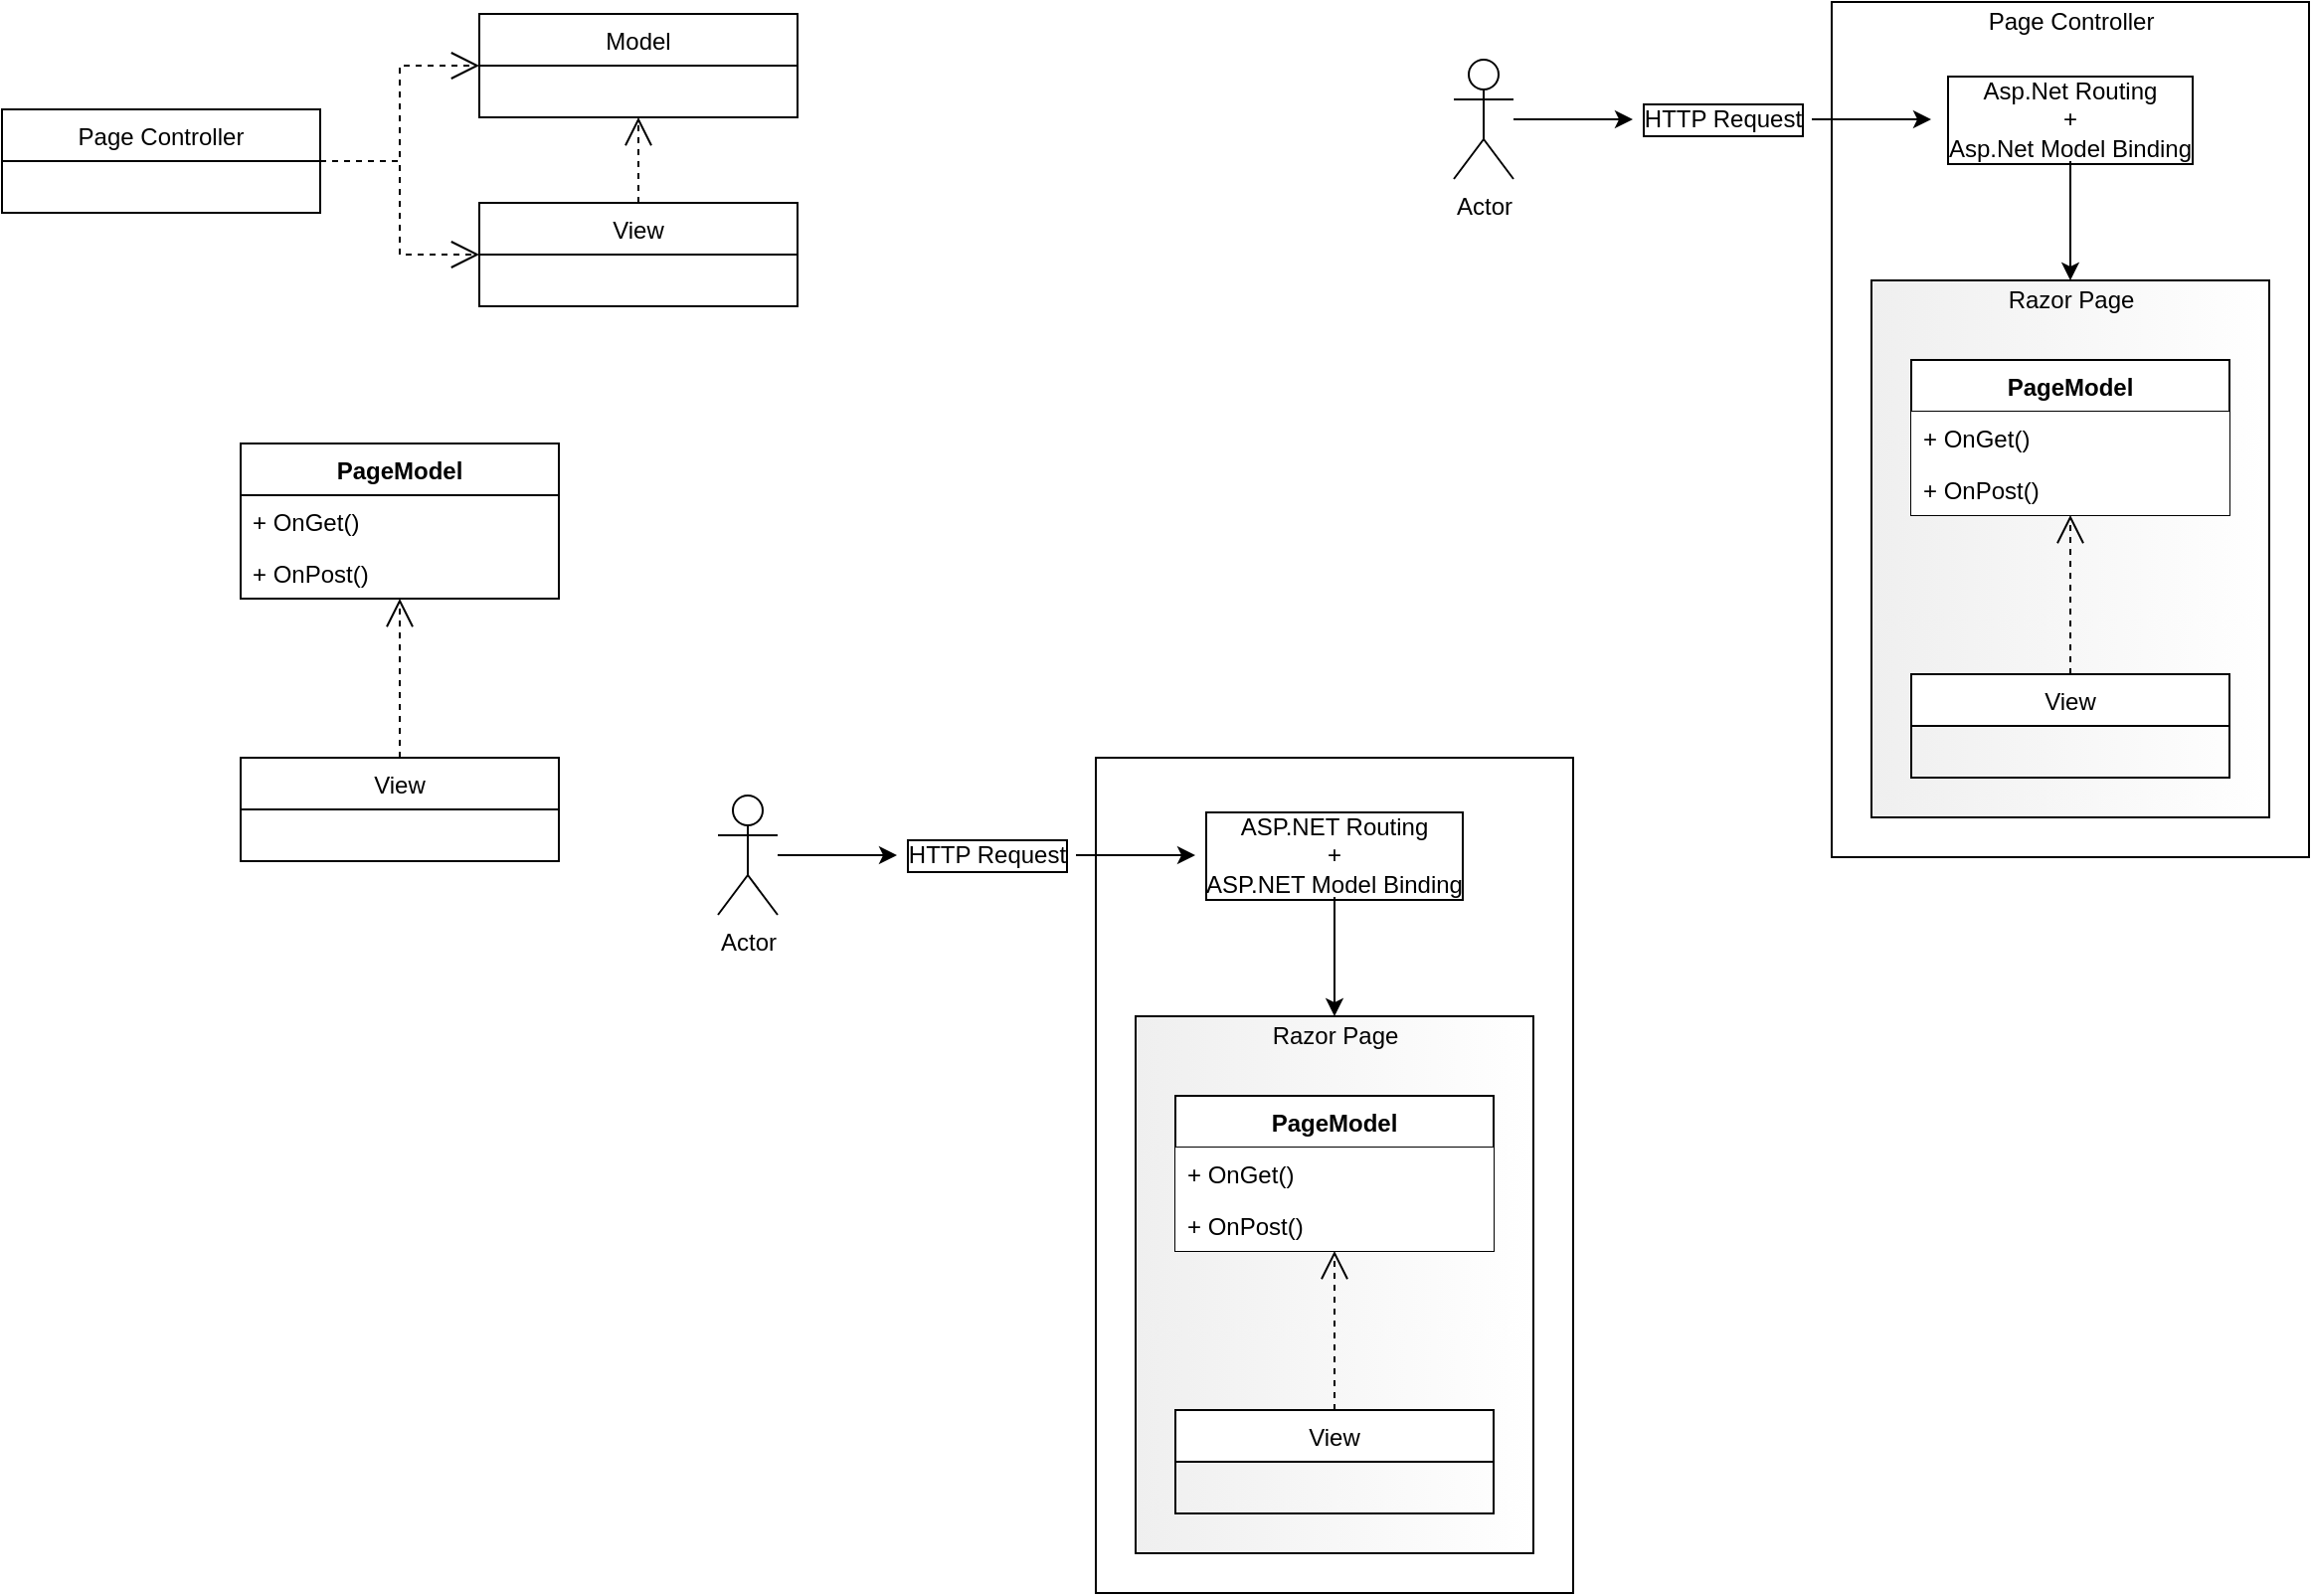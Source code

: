 <mxfile version="14.1.1" type="google" pages="2"><diagram id="BkH_ga0JER51AfadRyAn" name="Page Controller"><mxGraphModel dx="1422" dy="804" grid="1" gridSize="10" guides="1" tooltips="1" connect="1" arrows="1" fold="1" page="0" pageScale="1" pageWidth="850" pageHeight="1100" math="0" shadow="0"><root><mxCell id="0"/><mxCell id="1" parent="0"/><mxCell id="478Mc90_lTve1b2-rkBS-13" value="" style="rounded=0;whiteSpace=wrap;html=1;strokeColor=#000000;" parent="1" vertex="1"><mxGeometry x="1000" y="180" width="240" height="430" as="geometry"/></mxCell><mxCell id="478Mc90_lTve1b2-rkBS-6" value="" style="rounded=0;whiteSpace=wrap;html=1;labelBackgroundColor=none;gradientColor=#EFEFEF;gradientDirection=west;" parent="1" vertex="1"><mxGeometry x="1020" y="320" width="200" height="270" as="geometry"/></mxCell><mxCell id="cn1pJjsVTjO52KEEmrWG-1" value="Page Controller" style="swimlane;fontStyle=0;childLayout=stackLayout;horizontal=1;startSize=26;fillColor=#ffffff;horizontalStack=0;resizeParent=1;resizeParentMax=0;resizeLast=0;collapsible=1;marginBottom=0;" parent="1" vertex="1"><mxGeometry x="80" y="234" width="160" height="52" as="geometry"/></mxCell><mxCell id="cn1pJjsVTjO52KEEmrWG-5" value="Model" style="swimlane;fontStyle=0;childLayout=stackLayout;horizontal=1;startSize=26;fillColor=#ffffff;horizontalStack=0;resizeParent=1;resizeParentMax=0;resizeLast=0;collapsible=1;marginBottom=0;" parent="1" vertex="1"><mxGeometry x="320" y="186" width="160" height="52" as="geometry"/></mxCell><mxCell id="cn1pJjsVTjO52KEEmrWG-9" value="View" style="swimlane;fontStyle=0;childLayout=stackLayout;horizontal=1;startSize=26;fillColor=#ffffff;horizontalStack=0;resizeParent=1;resizeParentMax=0;resizeLast=0;collapsible=1;marginBottom=0;" parent="1" vertex="1"><mxGeometry x="320" y="281" width="160" height="52" as="geometry"/></mxCell><mxCell id="cn1pJjsVTjO52KEEmrWG-13" value="" style="endArrow=open;endSize=12;dashed=1;html=1;edgeStyle=elbowEdgeStyle;rounded=0;" parent="1" source="cn1pJjsVTjO52KEEmrWG-1" target="cn1pJjsVTjO52KEEmrWG-5" edge="1"><mxGeometry width="160" relative="1" as="geometry"><mxPoint x="290" y="240" as="sourcePoint"/><mxPoint x="360" y="170" as="targetPoint"/></mxGeometry></mxCell><mxCell id="cn1pJjsVTjO52KEEmrWG-17" value="" style="endArrow=open;endSize=12;dashed=1;html=1;" parent="1" source="cn1pJjsVTjO52KEEmrWG-9" target="cn1pJjsVTjO52KEEmrWG-5" edge="1"><mxGeometry width="160" relative="1" as="geometry"><mxPoint x="100" y="490" as="sourcePoint"/><mxPoint x="260" y="490" as="targetPoint"/></mxGeometry></mxCell><mxCell id="cn1pJjsVTjO52KEEmrWG-18" value="" style="endArrow=open;endSize=12;dashed=1;html=1;rounded=0;edgeStyle=elbowEdgeStyle;" parent="1" source="cn1pJjsVTjO52KEEmrWG-1" target="cn1pJjsVTjO52KEEmrWG-9" edge="1"><mxGeometry width="160" relative="1" as="geometry"><mxPoint x="120" y="450" as="sourcePoint"/><mxPoint x="280" y="450" as="targetPoint"/></mxGeometry></mxCell><mxCell id="cn1pJjsVTjO52KEEmrWG-25" value="PageModel" style="swimlane;fontStyle=1;align=center;verticalAlign=top;childLayout=stackLayout;horizontal=1;startSize=26;horizontalStack=0;resizeParent=1;resizeParentMax=0;resizeLast=0;collapsible=1;marginBottom=0;fillColor=#ffffff;" parent="1" vertex="1"><mxGeometry x="200" y="402" width="160" height="78" as="geometry"/></mxCell><mxCell id="cn1pJjsVTjO52KEEmrWG-28" value="+ OnGet()" style="text;strokeColor=none;fillColor=none;align=left;verticalAlign=top;spacingLeft=4;spacingRight=4;overflow=hidden;rotatable=0;points=[[0,0.5],[1,0.5]];portConstraint=eastwest;" parent="cn1pJjsVTjO52KEEmrWG-25" vertex="1"><mxGeometry y="26" width="160" height="26" as="geometry"/></mxCell><mxCell id="cn1pJjsVTjO52KEEmrWG-29" value="+ OnPost()" style="text;strokeColor=none;fillColor=none;align=left;verticalAlign=top;spacingLeft=4;spacingRight=4;overflow=hidden;rotatable=0;points=[[0,0.5],[1,0.5]];portConstraint=eastwest;" parent="cn1pJjsVTjO52KEEmrWG-25" vertex="1"><mxGeometry y="52" width="160" height="26" as="geometry"/></mxCell><mxCell id="cn1pJjsVTjO52KEEmrWG-30" value="View" style="swimlane;fontStyle=0;childLayout=stackLayout;horizontal=1;startSize=26;fillColor=#ffffff;horizontalStack=0;resizeParent=1;resizeParentMax=0;resizeLast=0;collapsible=1;marginBottom=0;" parent="1" vertex="1"><mxGeometry x="200" y="560" width="160" height="52" as="geometry"/></mxCell><mxCell id="cn1pJjsVTjO52KEEmrWG-31" value="" style="endArrow=open;endSize=12;dashed=1;html=1;" parent="1" source="cn1pJjsVTjO52KEEmrWG-30" target="cn1pJjsVTjO52KEEmrWG-25" edge="1"><mxGeometry width="160" relative="1" as="geometry"><mxPoint x="410" y="291" as="sourcePoint"/><mxPoint x="410" y="248" as="targetPoint"/></mxGeometry></mxCell><mxCell id="478Mc90_lTve1b2-rkBS-5" value="" style="endArrow=open;endSize=12;dashed=1;html=1;" parent="1" source="478Mc90_lTve1b2-rkBS-4" target="478Mc90_lTve1b2-rkBS-1" edge="1"><mxGeometry width="160" relative="1" as="geometry"><mxPoint x="1250" y="249" as="sourcePoint"/><mxPoint x="1250" y="206" as="targetPoint"/></mxGeometry></mxCell><mxCell id="478Mc90_lTve1b2-rkBS-7" value="Razor Page" style="text;html=1;align=center;verticalAlign=middle;resizable=0;points=[];autosize=1;" parent="1" vertex="1"><mxGeometry x="1080" y="320" width="80" height="20" as="geometry"/></mxCell><mxCell id="478Mc90_lTve1b2-rkBS-8" value="Asp.Net Routing&lt;br&gt;+&lt;br&gt;Asp.Net&amp;nbsp;Model Binding" style="text;html=1;align=center;verticalAlign=middle;whiteSpace=wrap;rounded=0;labelBorderColor=#000000;spacingTop=0;spacing=2;perimeterSpacing=0;strokeColor=none;" parent="1" vertex="1"><mxGeometry x="1050" y="218" width="140" height="42" as="geometry"/></mxCell><mxCell id="478Mc90_lTve1b2-rkBS-10" value="HTTP Request" style="text;html=1;align=center;verticalAlign=middle;resizable=0;points=[];autosize=1;labelBorderColor=#000000;fillColor=#ffffff;" parent="1" vertex="1"><mxGeometry x="900" y="229" width="90" height="20" as="geometry"/></mxCell><mxCell id="478Mc90_lTve1b2-rkBS-11" value="" style="endArrow=classic;html=1;" parent="1" source="478Mc90_lTve1b2-rkBS-10" target="478Mc90_lTve1b2-rkBS-8" edge="1"><mxGeometry width="50" height="50" relative="1" as="geometry"><mxPoint x="1310" y="50" as="sourcePoint"/><mxPoint x="1250" y="220" as="targetPoint"/></mxGeometry></mxCell><mxCell id="478Mc90_lTve1b2-rkBS-12" value="" style="endArrow=classic;html=1;" parent="1" source="478Mc90_lTve1b2-rkBS-8" target="478Mc90_lTve1b2-rkBS-6" edge="1"><mxGeometry width="50" height="50" relative="1" as="geometry"><mxPoint x="1030" y="320" as="sourcePoint"/><mxPoint x="1080" y="270" as="targetPoint"/></mxGeometry></mxCell><mxCell id="478Mc90_lTve1b2-rkBS-1" value="PageModel" style="swimlane;fontStyle=1;align=center;verticalAlign=top;childLayout=stackLayout;horizontal=1;startSize=26;horizontalStack=0;resizeParent=1;resizeParentMax=0;resizeLast=0;collapsible=1;marginBottom=0;fillColor=#ffffff;" parent="1" vertex="1"><mxGeometry x="1040" y="360" width="160" height="78" as="geometry"/></mxCell><mxCell id="478Mc90_lTve1b2-rkBS-2" value="+ OnGet()" style="text;strokeColor=none;fillColor=#ffffff;align=left;verticalAlign=top;spacingLeft=4;spacingRight=4;overflow=hidden;rotatable=0;points=[[0,0.5],[1,0.5]];portConstraint=eastwest;" parent="478Mc90_lTve1b2-rkBS-1" vertex="1"><mxGeometry y="26" width="160" height="26" as="geometry"/></mxCell><mxCell id="478Mc90_lTve1b2-rkBS-3" value="+ OnPost()" style="text;strokeColor=none;fillColor=#ffffff;align=left;verticalAlign=top;spacingLeft=4;spacingRight=4;overflow=hidden;rotatable=0;points=[[0,0.5],[1,0.5]];portConstraint=eastwest;" parent="478Mc90_lTve1b2-rkBS-1" vertex="1"><mxGeometry y="52" width="160" height="26" as="geometry"/></mxCell><mxCell id="478Mc90_lTve1b2-rkBS-4" value="View" style="swimlane;fontStyle=0;childLayout=stackLayout;horizontal=1;startSize=26;fillColor=#ffffff;horizontalStack=0;resizeParent=1;resizeParentMax=0;resizeLast=0;collapsible=1;marginBottom=0;gradientColor=none;" parent="1" vertex="1"><mxGeometry x="1040" y="518" width="160" height="52" as="geometry"/></mxCell><mxCell id="478Mc90_lTve1b2-rkBS-15" value="Page Controller" style="text;html=1;align=center;verticalAlign=middle;resizable=0;points=[];autosize=1;fillColor=none;labelBackgroundColor=none;labelBorderColor=none;" parent="1" vertex="1"><mxGeometry x="1070" y="180" width="100" height="20" as="geometry"/></mxCell><mxCell id="478Mc90_lTve1b2-rkBS-16" value="Actor" style="shape=umlActor;verticalLabelPosition=bottom;labelBackgroundColor=#ffffff;verticalAlign=top;html=1;outlineConnect=0;strokeColor=#000000;fillColor=none;gradientColor=none;" parent="1" vertex="1"><mxGeometry x="810" y="209" width="30" height="60" as="geometry"/></mxCell><mxCell id="478Mc90_lTve1b2-rkBS-17" value="" style="endArrow=classic;html=1;" parent="1" source="478Mc90_lTve1b2-rkBS-16" target="478Mc90_lTve1b2-rkBS-10" edge="1"><mxGeometry width="50" height="50" relative="1" as="geometry"><mxPoint x="860" y="350" as="sourcePoint"/><mxPoint x="930" y="350" as="targetPoint"/></mxGeometry></mxCell><mxCell id="tOTk27_NniqEMgLPV7XU-1" value="" style="rounded=0;whiteSpace=wrap;html=1;strokeColor=#000000;" parent="1" vertex="1"><mxGeometry x="630" y="560" width="240" height="420" as="geometry"/></mxCell><mxCell id="tOTk27_NniqEMgLPV7XU-2" value="" style="rounded=0;whiteSpace=wrap;html=1;labelBackgroundColor=none;gradientColor=#EFEFEF;gradientDirection=west;" parent="1" vertex="1"><mxGeometry x="650" y="690" width="200" height="270" as="geometry"/></mxCell><mxCell id="tOTk27_NniqEMgLPV7XU-3" value="" style="endArrow=open;endSize=12;dashed=1;html=1;" parent="1" source="tOTk27_NniqEMgLPV7XU-12" target="tOTk27_NniqEMgLPV7XU-9" edge="1"><mxGeometry width="160" relative="1" as="geometry"><mxPoint x="880" y="619" as="sourcePoint"/><mxPoint x="880" y="576" as="targetPoint"/></mxGeometry></mxCell><mxCell id="tOTk27_NniqEMgLPV7XU-4" value="Razor Page" style="text;html=1;align=center;verticalAlign=middle;resizable=0;points=[];autosize=1;" parent="1" vertex="1"><mxGeometry x="710" y="690" width="80" height="20" as="geometry"/></mxCell><mxCell id="tOTk27_NniqEMgLPV7XU-5" value="ASP.NET Routing&lt;br&gt;+&lt;br&gt;ASP.NET Model Binding" style="text;html=1;align=center;verticalAlign=middle;whiteSpace=wrap;rounded=0;labelBorderColor=#000000;spacingTop=0;spacing=2;perimeterSpacing=0;strokeColor=none;" parent="1" vertex="1"><mxGeometry x="680" y="588" width="140" height="42" as="geometry"/></mxCell><mxCell id="tOTk27_NniqEMgLPV7XU-6" value="HTTP Request" style="text;html=1;align=center;verticalAlign=middle;resizable=0;points=[];autosize=1;labelBorderColor=#000000;fillColor=#ffffff;" parent="1" vertex="1"><mxGeometry x="530" y="599" width="90" height="20" as="geometry"/></mxCell><mxCell id="tOTk27_NniqEMgLPV7XU-7" value="" style="endArrow=classic;html=1;" parent="1" source="tOTk27_NniqEMgLPV7XU-6" target="tOTk27_NniqEMgLPV7XU-5" edge="1"><mxGeometry width="50" height="50" relative="1" as="geometry"><mxPoint x="940" y="420" as="sourcePoint"/><mxPoint x="880" y="590" as="targetPoint"/></mxGeometry></mxCell><mxCell id="tOTk27_NniqEMgLPV7XU-8" value="" style="endArrow=classic;html=1;" parent="1" source="tOTk27_NniqEMgLPV7XU-5" target="tOTk27_NniqEMgLPV7XU-2" edge="1"><mxGeometry width="50" height="50" relative="1" as="geometry"><mxPoint x="660" y="690" as="sourcePoint"/><mxPoint x="710" y="640" as="targetPoint"/></mxGeometry></mxCell><mxCell id="tOTk27_NniqEMgLPV7XU-14" value="Actor" style="shape=umlActor;verticalLabelPosition=bottom;labelBackgroundColor=#ffffff;verticalAlign=top;html=1;outlineConnect=0;strokeColor=#000000;fillColor=none;gradientColor=none;" parent="1" vertex="1"><mxGeometry x="440" y="579" width="30" height="60" as="geometry"/></mxCell><mxCell id="tOTk27_NniqEMgLPV7XU-15" value="" style="endArrow=classic;html=1;" parent="1" source="tOTk27_NniqEMgLPV7XU-14" target="tOTk27_NniqEMgLPV7XU-6" edge="1"><mxGeometry width="50" height="50" relative="1" as="geometry"><mxPoint x="490" y="720" as="sourcePoint"/><mxPoint x="560" y="720" as="targetPoint"/></mxGeometry></mxCell><mxCell id="tOTk27_NniqEMgLPV7XU-9" value="PageModel" style="swimlane;fontStyle=1;align=center;verticalAlign=top;childLayout=stackLayout;horizontal=1;startSize=26;horizontalStack=0;resizeParent=1;resizeParentMax=0;resizeLast=0;collapsible=1;marginBottom=0;fillColor=#ffffff;" parent="1" vertex="1"><mxGeometry x="670" y="730" width="160" height="78" as="geometry"/></mxCell><mxCell id="tOTk27_NniqEMgLPV7XU-10" value="+ OnGet()" style="text;strokeColor=none;fillColor=#ffffff;align=left;verticalAlign=top;spacingLeft=4;spacingRight=4;overflow=hidden;rotatable=0;points=[[0,0.5],[1,0.5]];portConstraint=eastwest;" parent="tOTk27_NniqEMgLPV7XU-9" vertex="1"><mxGeometry y="26" width="160" height="26" as="geometry"/></mxCell><mxCell id="tOTk27_NniqEMgLPV7XU-11" value="+ OnPost()" style="text;strokeColor=none;fillColor=#ffffff;align=left;verticalAlign=top;spacingLeft=4;spacingRight=4;overflow=hidden;rotatable=0;points=[[0,0.5],[1,0.5]];portConstraint=eastwest;" parent="tOTk27_NniqEMgLPV7XU-9" vertex="1"><mxGeometry y="52" width="160" height="26" as="geometry"/></mxCell><mxCell id="tOTk27_NniqEMgLPV7XU-12" value="View" style="swimlane;fontStyle=0;childLayout=stackLayout;horizontal=1;startSize=26;fillColor=#ffffff;horizontalStack=0;resizeParent=1;resizeParentMax=0;resizeLast=0;collapsible=1;marginBottom=0;gradientColor=none;" parent="1" vertex="1"><mxGeometry x="670" y="888" width="160" height="52" as="geometry"/></mxCell></root></mxGraphModel></diagram><diagram id="HwPmsQzAiL61p20Ut4WD" name="Transform View"><mxGraphModel dx="2222" dy="804" grid="1" gridSize="10" guides="1" tooltips="1" connect="1" arrows="1" fold="1" page="0" pageScale="1" pageWidth="850" pageHeight="1100" math="0" shadow="0"><root><mxCell id="DjCMkkJVkcT8c6CMoqeA-0"/><mxCell id="DjCMkkJVkcT8c6CMoqeA-1" parent="DjCMkkJVkcT8c6CMoqeA-0"/><mxCell id="DjCMkkJVkcT8c6CMoqeA-2" value=":Transformer" style="shape=umlLifeline;perimeter=lifelinePerimeter;whiteSpace=wrap;html=1;container=1;collapsible=0;recursiveResize=0;outlineConnect=0;" parent="DjCMkkJVkcT8c6CMoqeA-1" vertex="1"><mxGeometry x="150" y="120" width="100" height="180" as="geometry"/></mxCell><mxCell id="DjCMkkJVkcT8c6CMoqeA-4" value="" style="html=1;points=[];perimeter=orthogonalPerimeter;" parent="DjCMkkJVkcT8c6CMoqeA-2" vertex="1"><mxGeometry x="45" y="80" width="10" height="80" as="geometry"/></mxCell><mxCell id="DjCMkkJVkcT8c6CMoqeA-3" value="" style="shape=umlLifeline;participant=umlActor;perimeter=lifelinePerimeter;whiteSpace=wrap;html=1;container=1;collapsible=0;recursiveResize=0;verticalAlign=top;spacingTop=36;labelBackgroundColor=#ffffff;outlineConnect=0;" parent="DjCMkkJVkcT8c6CMoqeA-1" vertex="1"><mxGeometry x="-50" y="120" width="20" height="180" as="geometry"/></mxCell><mxCell id="DjCMkkJVkcT8c6CMoqeA-7" value="" style="html=1;points=[];perimeter=orthogonalPerimeter;" parent="DjCMkkJVkcT8c6CMoqeA-3" vertex="1"><mxGeometry x="5" y="80" width="10" height="80" as="geometry"/></mxCell><mxCell id="DjCMkkJVkcT8c6CMoqeA-5" value="Render()" style="html=1;verticalAlign=bottom;endArrow=block;entryX=0;entryY=0;" parent="DjCMkkJVkcT8c6CMoqeA-1" source="DjCMkkJVkcT8c6CMoqeA-7" target="DjCMkkJVkcT8c6CMoqeA-4" edge="1"><mxGeometry relative="1" as="geometry"><mxPoint x="10" y="200" as="sourcePoint"/></mxGeometry></mxCell><mxCell id="DjCMkkJVkcT8c6CMoqeA-6" value="return the rendered HTML" style="html=1;verticalAlign=bottom;endArrow=open;dashed=1;endSize=8;exitX=0;exitY=0.95;" parent="DjCMkkJVkcT8c6CMoqeA-1" source="DjCMkkJVkcT8c6CMoqeA-4" target="DjCMkkJVkcT8c6CMoqeA-7" edge="1"><mxGeometry relative="1" as="geometry"><mxPoint x="-20" y="336" as="targetPoint"/></mxGeometry></mxCell><mxCell id="DjCMkkJVkcT8c6CMoqeA-8" value="Menu" style="swimlane;fontStyle=0;childLayout=stackLayout;horizontal=1;startSize=26;fillColor=#ffffff;horizontalStack=0;resizeParent=1;resizeParentMax=0;resizeLast=0;collapsible=1;marginBottom=0;" parent="DjCMkkJVkcT8c6CMoqeA-1" vertex="1"><mxGeometry x="-390" y="360" width="150" height="52" as="geometry"/></mxCell><mxCell id="DjCMkkJVkcT8c6CMoqeA-9" value="+ Items: List&lt;SubMenu&gt;" style="text;strokeColor=none;fillColor=#ffffff;align=left;verticalAlign=top;spacingLeft=4;spacingRight=4;overflow=hidden;rotatable=0;points=[[0,0.5],[1,0.5]];portConstraint=eastwest;" parent="DjCMkkJVkcT8c6CMoqeA-8" vertex="1"><mxGeometry y="26" width="150" height="26" as="geometry"/></mxCell><mxCell id="DjCMkkJVkcT8c6CMoqeA-12" value="SubMenu" style="swimlane;fontStyle=0;childLayout=stackLayout;horizontal=1;startSize=26;fillColor=#ffffff;horizontalStack=0;resizeParent=1;resizeParentMax=0;resizeLast=0;collapsible=1;marginBottom=0;" parent="DjCMkkJVkcT8c6CMoqeA-1" vertex="1"><mxGeometry x="-160" y="360" width="160" height="78" as="geometry"/></mxCell><mxCell id="DjCMkkJVkcT8c6CMoqeA-13" value="+ Links: List&lt;MenuLinks&gt;" style="text;strokeColor=none;fillColor=#ffffff;align=left;verticalAlign=top;spacingLeft=4;spacingRight=4;overflow=hidden;rotatable=0;points=[[0,0.5],[1,0.5]];portConstraint=eastwest;" parent="DjCMkkJVkcT8c6CMoqeA-12" vertex="1"><mxGeometry y="26" width="160" height="26" as="geometry"/></mxCell><mxCell id="DjCMkkJVkcT8c6CMoqeA-14" value="+ Title: string" style="text;strokeColor=none;fillColor=#ffffff;align=left;verticalAlign=top;spacingLeft=4;spacingRight=4;overflow=hidden;rotatable=0;points=[[0,0.5],[1,0.5]];portConstraint=eastwest;" parent="DjCMkkJVkcT8c6CMoqeA-12" vertex="1"><mxGeometry y="52" width="160" height="26" as="geometry"/></mxCell><mxCell id="DjCMkkJVkcT8c6CMoqeA-16" value="MenuLink" style="swimlane;fontStyle=0;childLayout=stackLayout;horizontal=1;startSize=26;fillColor=#ffffff;horizontalStack=0;resizeParent=1;resizeParentMax=0;resizeLast=0;collapsible=1;marginBottom=0;" parent="DjCMkkJVkcT8c6CMoqeA-1" vertex="1"><mxGeometry x="82.5" y="360" width="135" height="78" as="geometry"/></mxCell><mxCell id="DjCMkkJVkcT8c6CMoqeA-20" value="+ Title: string" style="text;strokeColor=none;fillColor=#ffffff;align=left;verticalAlign=top;spacingLeft=4;spacingRight=4;overflow=hidden;rotatable=0;points=[[0,0.5],[1,0.5]];portConstraint=eastwest;" parent="DjCMkkJVkcT8c6CMoqeA-16" vertex="1"><mxGeometry y="26" width="135" height="26" as="geometry"/></mxCell><mxCell id="DjCMkkJVkcT8c6CMoqeA-19" value="+ Url: string" style="text;strokeColor=none;fillColor=#ffffff;align=left;verticalAlign=top;spacingLeft=4;spacingRight=4;overflow=hidden;rotatable=0;points=[[0,0.5],[1,0.5]];portConstraint=eastwest;" parent="DjCMkkJVkcT8c6CMoqeA-16" vertex="1"><mxGeometry y="52" width="135" height="26" as="geometry"/></mxCell><mxCell id="DjCMkkJVkcT8c6CMoqeA-22" value="" style="endArrow=open;html=1;endSize=12;startArrow=diamondThin;startSize=14;startFill=1;edgeStyle=orthogonalEdgeStyle;align=left;verticalAlign=bottom;exitX=1;exitY=0.5;exitDx=0;exitDy=0;" parent="DjCMkkJVkcT8c6CMoqeA-1" source="DjCMkkJVkcT8c6CMoqeA-9" target="DjCMkkJVkcT8c6CMoqeA-12" edge="1"><mxGeometry x="-0.75" y="-30" relative="1" as="geometry"><mxPoint x="-290" y="480" as="sourcePoint"/><mxPoint x="-130" y="480" as="targetPoint"/><mxPoint as="offset"/></mxGeometry></mxCell><mxCell id="DjCMkkJVkcT8c6CMoqeA-26" value="" style="endArrow=open;html=1;endSize=12;startArrow=diamondThin;startSize=14;startFill=1;edgeStyle=orthogonalEdgeStyle;align=left;verticalAlign=bottom;exitX=1;exitY=0.5;exitDx=0;exitDy=0;" parent="DjCMkkJVkcT8c6CMoqeA-1" source="DjCMkkJVkcT8c6CMoqeA-13" target="DjCMkkJVkcT8c6CMoqeA-16" edge="1"><mxGeometry x="-0.75" y="-30" relative="1" as="geometry"><mxPoint x="10" y="540" as="sourcePoint"/><mxPoint x="140" y="540" as="targetPoint"/><mxPoint as="offset"/></mxGeometry></mxCell><mxCell id="DjCMkkJVkcT8c6CMoqeA-31" style="edgeStyle=orthogonalEdgeStyle;rounded=0;html=1;jettySize=auto;orthogonalLoop=1;" parent="DjCMkkJVkcT8c6CMoqeA-1" source="DjCMkkJVkcT8c6CMoqeA-27" target="DjCMkkJVkcT8c6CMoqeA-28" edge="1"><mxGeometry relative="1" as="geometry"/></mxCell><mxCell id="DjCMkkJVkcT8c6CMoqeA-27" value="Page" style="html=1;" parent="DjCMkkJVkcT8c6CMoqeA-1" vertex="1"><mxGeometry x="-480" y="600" width="110" height="50" as="geometry"/></mxCell><mxCell id="DjCMkkJVkcT8c6CMoqeA-33" value="" style="edgeStyle=orthogonalEdgeStyle;rounded=0;html=1;jettySize=auto;orthogonalLoop=1;" parent="DjCMkkJVkcT8c6CMoqeA-1" source="DjCMkkJVkcT8c6CMoqeA-28" target="DjCMkkJVkcT8c6CMoqeA-32" edge="1"><mxGeometry relative="1" as="geometry"/></mxCell><mxCell id="DjCMkkJVkcT8c6CMoqeA-49" style="edgeStyle=none;html=1;entryX=0;entryY=0.5;entryDx=0;entryDy=0;jettySize=auto;orthogonalLoop=1;rounded=0;" parent="DjCMkkJVkcT8c6CMoqeA-1" source="DjCMkkJVkcT8c6CMoqeA-28" target="DjCMkkJVkcT8c6CMoqeA-39" edge="1"><mxGeometry relative="1" as="geometry"><Array as="points"><mxPoint x="-190" y="730"/><mxPoint x="-160" y="745"/></Array></mxGeometry></mxCell><mxCell id="DjCMkkJVkcT8c6CMoqeA-50" style="edgeStyle=none;html=1;entryX=0;entryY=0.5;entryDx=0;entryDy=0;jettySize=auto;orthogonalLoop=1;rounded=0;" parent="DjCMkkJVkcT8c6CMoqeA-1" source="DjCMkkJVkcT8c6CMoqeA-28" target="DjCMkkJVkcT8c6CMoqeA-40" edge="1"><mxGeometry relative="1" as="geometry"><Array as="points"><mxPoint x="-227" y="830"/><mxPoint x="-160" y="865"/></Array></mxGeometry></mxCell><mxCell id="DjCMkkJVkcT8c6CMoqeA-28" value="DisplayTemplates/Menu" style="html=1;" parent="DjCMkkJVkcT8c6CMoqeA-1" vertex="1"><mxGeometry x="-320" y="600" width="160" height="50" as="geometry"/></mxCell><mxCell id="DjCMkkJVkcT8c6CMoqeA-35" value="" style="edgeStyle=orthogonalEdgeStyle;rounded=0;html=1;jettySize=auto;orthogonalLoop=1;" parent="DjCMkkJVkcT8c6CMoqeA-1" source="DjCMkkJVkcT8c6CMoqeA-32" edge="1"><mxGeometry relative="1" as="geometry"><mxPoint x="100" y="625" as="targetPoint"/></mxGeometry></mxCell><mxCell id="DjCMkkJVkcT8c6CMoqeA-44" style="rounded=0;html=1;jettySize=auto;orthogonalLoop=1;entryX=0;entryY=0.5;entryDx=0;entryDy=0;" parent="DjCMkkJVkcT8c6CMoqeA-1" source="DjCMkkJVkcT8c6CMoqeA-32" target="DjCMkkJVkcT8c6CMoqeA-41" edge="1"><mxGeometry relative="1" as="geometry"><Array as="points"><mxPoint x="60" y="685"/></Array></mxGeometry></mxCell><mxCell id="DjCMkkJVkcT8c6CMoqeA-32" value="DisplayTemplates/SubMenu" style="html=1;" parent="DjCMkkJVkcT8c6CMoqeA-1" vertex="1"><mxGeometry x="-120" y="600" width="180" height="50" as="geometry"/></mxCell><mxCell id="DjCMkkJVkcT8c6CMoqeA-34" value="DisplayTemplates/MenuLink" style="html=1;" parent="DjCMkkJVkcT8c6CMoqeA-1" vertex="1"><mxGeometry x="100" y="600" width="180" height="50" as="geometry"/></mxCell><mxCell id="DjCMkkJVkcT8c6CMoqeA-43" value="" style="edgeStyle=orthogonalEdgeStyle;rounded=0;html=1;jettySize=auto;orthogonalLoop=1;" parent="DjCMkkJVkcT8c6CMoqeA-1" source="DjCMkkJVkcT8c6CMoqeA-39" target="DjCMkkJVkcT8c6CMoqeA-42" edge="1"><mxGeometry relative="1" as="geometry"/></mxCell><mxCell id="DjCMkkJVkcT8c6CMoqeA-46" style="edgeStyle=none;rounded=0;html=1;jettySize=auto;orthogonalLoop=1;entryX=0;entryY=0.5;entryDx=0;entryDy=0;" parent="DjCMkkJVkcT8c6CMoqeA-1" source="DjCMkkJVkcT8c6CMoqeA-39" target="DjCMkkJVkcT8c6CMoqeA-45" edge="1"><mxGeometry relative="1" as="geometry"><Array as="points"><mxPoint x="50" y="805"/></Array></mxGeometry></mxCell><mxCell id="DjCMkkJVkcT8c6CMoqeA-39" value="DisplayTemplates/SubMenu" style="html=1;" parent="DjCMkkJVkcT8c6CMoqeA-1" vertex="1"><mxGeometry x="-120" y="720" width="180" height="50" as="geometry"/></mxCell><mxCell id="DjCMkkJVkcT8c6CMoqeA-42" value="DisplayTemplates/MenuLink" style="html=1;" parent="DjCMkkJVkcT8c6CMoqeA-1" vertex="1"><mxGeometry x="100" y="720" width="180" height="50" as="geometry"/></mxCell><mxCell id="DjCMkkJVkcT8c6CMoqeA-48" value="" style="edgeStyle=none;rounded=0;html=1;jettySize=auto;orthogonalLoop=1;" parent="DjCMkkJVkcT8c6CMoqeA-1" source="DjCMkkJVkcT8c6CMoqeA-40" target="DjCMkkJVkcT8c6CMoqeA-47" edge="1"><mxGeometry relative="1" as="geometry"/></mxCell><mxCell id="DjCMkkJVkcT8c6CMoqeA-40" value="DisplayTemplates/SubMenu" style="html=1;" parent="DjCMkkJVkcT8c6CMoqeA-1" vertex="1"><mxGeometry x="-120" y="840" width="180" height="50" as="geometry"/></mxCell><mxCell id="DjCMkkJVkcT8c6CMoqeA-47" value="DisplayTemplates/MenuLink" style="html=1;" parent="DjCMkkJVkcT8c6CMoqeA-1" vertex="1"><mxGeometry x="100" y="840" width="180" height="50" as="geometry"/></mxCell><mxCell id="DjCMkkJVkcT8c6CMoqeA-41" value="DisplayTemplates/MenuLink" style="html=1;" parent="DjCMkkJVkcT8c6CMoqeA-1" vertex="1"><mxGeometry x="100" y="660" width="180" height="50" as="geometry"/></mxCell><mxCell id="DjCMkkJVkcT8c6CMoqeA-45" value="DisplayTemplates/MenuLink" style="html=1;" parent="DjCMkkJVkcT8c6CMoqeA-1" vertex="1"><mxGeometry x="100" y="780" width="180" height="50" as="geometry"/></mxCell><mxCell id="aGJCvH-HeTzgYBFCC9jb-1" value="HTML" style="shape=note;whiteSpace=wrap;html=1;size=14;verticalAlign=middle;align=center;spacingTop=-6;fontStyle=1" parent="DjCMkkJVkcT8c6CMoqeA-1" vertex="1"><mxGeometry x="800" y="120" width="60" height="80" as="geometry"/></mxCell><mxCell id="aGJCvH-HeTzgYBFCC9jb-6" value="Transformer" style="swimlane;fontStyle=0;childLayout=stackLayout;horizontal=1;startSize=26;fillColor=#ffffff;horizontalStack=0;resizeParent=1;resizeParentMax=0;resizeLast=0;collapsible=1;marginBottom=0;labelBackgroundColor=#FFFFFF;" parent="DjCMkkJVkcT8c6CMoqeA-1" vertex="1"><mxGeometry x="560" y="120" width="120" height="78" as="geometry"/></mxCell><mxCell id="aGJCvH-HeTzgYBFCC9jb-7" value="+ TransformAlbum()&#10;" style="text;strokeColor=none;fillColor=#ffffff;align=left;verticalAlign=top;spacingLeft=4;spacingRight=4;overflow=hidden;rotatable=0;points=[[0,0.5],[1,0.5]];portConstraint=eastwest;labelBackgroundColor=none;" parent="aGJCvH-HeTzgYBFCC9jb-6" vertex="1"><mxGeometry y="26" width="120" height="26" as="geometry"/></mxCell><mxCell id="aGJCvH-HeTzgYBFCC9jb-8" value="+ TransformArtist()" style="text;strokeColor=none;fillColor=#ffffff;align=left;verticalAlign=top;spacingLeft=4;spacingRight=4;overflow=hidden;rotatable=0;points=[[0,0.5],[1,0.5]];portConstraint=eastwest;labelBackgroundColor=none;" parent="aGJCvH-HeTzgYBFCC9jb-6" vertex="1"><mxGeometry y="52" width="120" height="26" as="geometry"/></mxCell><mxCell id="aGJCvH-HeTzgYBFCC9jb-12" value="" style="group" parent="DjCMkkJVkcT8c6CMoqeA-1" vertex="1" connectable="0"><mxGeometry x="320" y="120" width="120" height="80" as="geometry"/></mxCell><mxCell id="aGJCvH-HeTzgYBFCC9jb-10" value="&lt;p style=&quot;line-height: 120%&quot;&gt;Album&lt;br&gt;Artist&lt;br&gt;&lt;/p&gt;" style="shape=folder;fontStyle=1;spacingTop=20;tabWidth=50;tabHeight=21;tabPosition=left;html=1;verticalAlign=middle;horizontal=1;spacingBottom=0;" parent="aGJCvH-HeTzgYBFCC9jb-12" vertex="1"><mxGeometry width="120" height="80" as="geometry"/></mxCell><mxCell id="aGJCvH-HeTzgYBFCC9jb-11" value="&lt;b&gt;Model&lt;/b&gt;" style="text;html=1;strokeColor=none;fillColor=none;align=center;verticalAlign=middle;whiteSpace=wrap;rounded=0;" parent="aGJCvH-HeTzgYBFCC9jb-12" vertex="1"><mxGeometry width="50" height="20" as="geometry"/></mxCell><mxCell id="aGJCvH-HeTzgYBFCC9jb-13" value="Creates" style="endArrow=openThin;endSize=12;dashed=1;html=1;endFill=0;" parent="DjCMkkJVkcT8c6CMoqeA-1" source="aGJCvH-HeTzgYBFCC9jb-6" target="aGJCvH-HeTzgYBFCC9jb-1" edge="1"><mxGeometry width="160" relative="1" as="geometry"><mxPoint x="630" y="340" as="sourcePoint"/><mxPoint x="790" y="340" as="targetPoint"/></mxGeometry></mxCell><mxCell id="aGJCvH-HeTzgYBFCC9jb-14" value="Read" style="endArrow=openThin;endSize=12;dashed=1;html=1;endFill=0;" parent="DjCMkkJVkcT8c6CMoqeA-1" source="aGJCvH-HeTzgYBFCC9jb-6" target="aGJCvH-HeTzgYBFCC9jb-10" edge="1"><mxGeometry width="160" relative="1" as="geometry"><mxPoint x="740" y="440" as="sourcePoint"/><mxPoint x="900" y="440" as="targetPoint"/></mxGeometry></mxCell><mxCell id="aGJCvH-HeTzgYBFCC9jb-15" value="&amp;lt;HTML&amp;gt;&amp;lt;P&amp;gt;&amp;lt;B&amp;gt; &amp;lt;jsp:getProperty name=&quot;bookHelper&quot; property=&quot;title&quot;/&amp;gt;&amp;lt;/B&amp;gt; &amp;lt;BR/&amp;gt; Author: &amp;lt;jsp:getProperty name=&quot;bookHelper&quot; property=&quot;author&quot;/&amp;gt; &amp;lt;/P&amp;gt; &amp;lt;/HTML&amp;gt;" style="shape=note;whiteSpace=wrap;html=1;size=14;verticalAlign=middle;align=center;spacingTop=-6;fontStyle=1" parent="DjCMkkJVkcT8c6CMoqeA-1" vertex="1"><mxGeometry x="880" y="341" width="160" height="140" as="geometry"/></mxCell><mxCell id="aGJCvH-HeTzgYBFCC9jb-16" value="Book Helper" style="swimlane;fontStyle=0;childLayout=stackLayout;horizontal=1;startSize=26;fillColor=#ffffff;horizontalStack=0;resizeParent=1;resizeParentMax=0;resizeLast=0;collapsible=1;marginBottom=0;labelBackgroundColor=#FFFFFF;" parent="DjCMkkJVkcT8c6CMoqeA-1" vertex="1"><mxGeometry x="680" y="372" width="120" height="78" as="geometry"/></mxCell><mxCell id="aGJCvH-HeTzgYBFCC9jb-17" value="+ getTitle()&#10;" style="text;strokeColor=none;fillColor=#ffffff;align=left;verticalAlign=top;spacingLeft=4;spacingRight=4;overflow=hidden;rotatable=0;points=[[0,0.5],[1,0.5]];portConstraint=eastwest;labelBackgroundColor=none;" parent="aGJCvH-HeTzgYBFCC9jb-16" vertex="1"><mxGeometry y="26" width="120" height="26" as="geometry"/></mxCell><mxCell id="aGJCvH-HeTzgYBFCC9jb-18" value="+ getAuthor()" style="text;strokeColor=none;fillColor=#ffffff;align=left;verticalAlign=top;spacingLeft=4;spacingRight=4;overflow=hidden;rotatable=0;points=[[0,0.5],[1,0.5]];portConstraint=eastwest;labelBackgroundColor=none;" parent="aGJCvH-HeTzgYBFCC9jb-16" vertex="1"><mxGeometry y="52" width="120" height="26" as="geometry"/></mxCell><mxCell id="aGJCvH-HeTzgYBFCC9jb-19" value="" style="group" parent="DjCMkkJVkcT8c6CMoqeA-1" vertex="1" connectable="0"><mxGeometry x="480" y="371" width="120" height="80" as="geometry"/></mxCell><mxCell id="aGJCvH-HeTzgYBFCC9jb-20" value="&lt;p style=&quot;line-height: 120%&quot;&gt;Book&lt;br&gt;&lt;span&gt;Author&lt;/span&gt;&lt;br&gt;&lt;/p&gt;" style="shape=folder;fontStyle=1;spacingTop=20;tabWidth=50;tabHeight=21;tabPosition=left;html=1;verticalAlign=middle;horizontal=1;spacingBottom=0;" parent="aGJCvH-HeTzgYBFCC9jb-19" vertex="1"><mxGeometry width="120" height="80" as="geometry"/></mxCell><mxCell id="aGJCvH-HeTzgYBFCC9jb-21" value="&lt;b&gt;Model&lt;/b&gt;" style="text;html=1;strokeColor=none;fillColor=none;align=center;verticalAlign=middle;whiteSpace=wrap;rounded=0;" parent="aGJCvH-HeTzgYBFCC9jb-19" vertex="1"><mxGeometry width="50" height="20" as="geometry"/></mxCell><mxCell id="aGJCvH-HeTzgYBFCC9jb-22" value="" style="endArrow=openThin;endSize=12;dashed=1;html=1;endFill=0;" parent="DjCMkkJVkcT8c6CMoqeA-1" source="aGJCvH-HeTzgYBFCC9jb-15" target="aGJCvH-HeTzgYBFCC9jb-16" edge="1"><mxGeometry width="160" relative="1" as="geometry"><mxPoint x="760" y="592" as="sourcePoint"/><mxPoint x="930" y="570" as="targetPoint"/></mxGeometry></mxCell><mxCell id="aGJCvH-HeTzgYBFCC9jb-23" value="" style="endArrow=openThin;endSize=12;dashed=1;html=1;endFill=0;" parent="DjCMkkJVkcT8c6CMoqeA-1" source="aGJCvH-HeTzgYBFCC9jb-16" target="aGJCvH-HeTzgYBFCC9jb-20" edge="1"><mxGeometry width="160" relative="1" as="geometry"><mxPoint x="870" y="692" as="sourcePoint"/><mxPoint x="1030" y="692" as="targetPoint"/></mxGeometry></mxCell><mxCell id="aGJCvH-HeTzgYBFCC9jb-24" value="Create.cshtml" style="shape=note;whiteSpace=wrap;html=1;size=14;verticalAlign=middle;align=center;spacingTop=-6;fontStyle=1;comic=0;shadow=0;" parent="DjCMkkJVkcT8c6CMoqeA-1" vertex="1"><mxGeometry x="920" y="630" width="100" height="140" as="geometry"/></mxCell><mxCell id="aGJCvH-HeTzgYBFCC9jb-25" value="FormTagHelper" style="swimlane;fontStyle=0;childLayout=stackLayout;horizontal=1;startSize=26;fillColor=#ffffff;horizontalStack=0;resizeParent=1;resizeParentMax=0;resizeLast=0;collapsible=1;marginBottom=0;labelBackgroundColor=#FFFFFF;comic=0;shadow=0;" parent="DjCMkkJVkcT8c6CMoqeA-1" vertex="1"><mxGeometry x="680" y="630" width="120" height="52" as="geometry"/></mxCell><mxCell id="aGJCvH-HeTzgYBFCC9jb-27" value="" style="text;strokeColor=none;fillColor=#ffffff;align=left;verticalAlign=top;spacingLeft=4;spacingRight=4;overflow=hidden;rotatable=0;points=[[0,0.5],[1,0.5]];portConstraint=eastwest;labelBackgroundColor=none;comic=0;shadow=0;" parent="aGJCvH-HeTzgYBFCC9jb-25" vertex="1"><mxGeometry y="26" width="120" height="26" as="geometry"/></mxCell><mxCell id="aGJCvH-HeTzgYBFCC9jb-31" value="" style="endArrow=openThin;endSize=12;dashed=1;html=1;endFill=0;edgeStyle=entityRelationEdgeStyle;curved=1;targetPerimeterSpacing=0;comic=0;shadow=0;" parent="DjCMkkJVkcT8c6CMoqeA-1" source="aGJCvH-HeTzgYBFCC9jb-24" target="aGJCvH-HeTzgYBFCC9jb-25" edge="1"><mxGeometry width="160" relative="1" as="geometry"><mxPoint x="760" y="850" as="sourcePoint"/><mxPoint x="930" y="828" as="targetPoint"/></mxGeometry></mxCell><mxCell id="aGJCvH-HeTzgYBFCC9jb-32" value="" style="endArrow=openThin;endSize=12;dashed=1;html=1;endFill=0;edgeStyle=orthogonalEdgeStyle;curved=1;comic=0;shadow=0;" parent="DjCMkkJVkcT8c6CMoqeA-1" source="aGJCvH-HeTzgYBFCC9jb-25" target="aGJCvH-HeTzgYBFCC9jb-48" edge="1"><mxGeometry width="160" relative="1" as="geometry"><mxPoint x="870" y="950" as="sourcePoint"/><mxPoint x="600" y="656.333" as="targetPoint"/></mxGeometry></mxCell><mxCell id="aGJCvH-HeTzgYBFCC9jb-34" value="LabelTagHelper" style="swimlane;fontStyle=0;childLayout=stackLayout;horizontal=1;startSize=26;fillColor=#ffffff;horizontalStack=0;resizeParent=1;resizeParentMax=0;resizeLast=0;collapsible=1;marginBottom=0;labelBackgroundColor=#FFFFFF;comic=0;shadow=0;" parent="DjCMkkJVkcT8c6CMoqeA-1" vertex="1"><mxGeometry x="680" y="700" width="120" height="52" as="geometry"/></mxCell><mxCell id="aGJCvH-HeTzgYBFCC9jb-35" value="" style="text;strokeColor=none;fillColor=#ffffff;align=left;verticalAlign=top;spacingLeft=4;spacingRight=4;overflow=hidden;rotatable=0;points=[[0,0.5],[1,0.5]];portConstraint=eastwest;labelBackgroundColor=none;comic=0;shadow=0;" parent="aGJCvH-HeTzgYBFCC9jb-34" vertex="1"><mxGeometry y="26" width="120" height="26" as="geometry"/></mxCell><mxCell id="aGJCvH-HeTzgYBFCC9jb-36" value="...TagHelper" style="swimlane;fontStyle=0;childLayout=stackLayout;horizontal=1;startSize=26;fillColor=#ffffff;horizontalStack=0;resizeParent=1;resizeParentMax=0;resizeLast=0;collapsible=1;marginBottom=0;labelBackgroundColor=#FFFFFF;comic=0;shadow=0;" parent="DjCMkkJVkcT8c6CMoqeA-1" vertex="1"><mxGeometry x="680" y="838" width="120" height="52" as="geometry"/></mxCell><mxCell id="aGJCvH-HeTzgYBFCC9jb-37" value="" style="text;strokeColor=none;fillColor=#ffffff;align=left;verticalAlign=top;spacingLeft=4;spacingRight=4;overflow=hidden;rotatable=0;points=[[0,0.5],[1,0.5]];portConstraint=eastwest;labelBackgroundColor=none;comic=0;shadow=0;" parent="aGJCvH-HeTzgYBFCC9jb-36" vertex="1"><mxGeometry y="26" width="120" height="26" as="geometry"/></mxCell><mxCell id="aGJCvH-HeTzgYBFCC9jb-38" value="" style="endArrow=openThin;endSize=12;dashed=1;html=1;endFill=0;edgeStyle=entityRelationEdgeStyle;curved=1;targetPerimeterSpacing=0;comic=0;shadow=0;" parent="DjCMkkJVkcT8c6CMoqeA-1" source="aGJCvH-HeTzgYBFCC9jb-24" target="aGJCvH-HeTzgYBFCC9jb-34" edge="1"><mxGeometry width="160" relative="1" as="geometry"><mxPoint x="890" y="698.421" as="sourcePoint"/><mxPoint x="810" y="679.895" as="targetPoint"/></mxGeometry></mxCell><mxCell id="aGJCvH-HeTzgYBFCC9jb-39" value="" style="endArrow=openThin;endSize=12;dashed=1;html=1;endFill=0;edgeStyle=entityRelationEdgeStyle;curved=1;targetPerimeterSpacing=0;comic=0;shadow=0;" parent="DjCMkkJVkcT8c6CMoqeA-1" source="aGJCvH-HeTzgYBFCC9jb-24" target="aGJCvH-HeTzgYBFCC9jb-36" edge="1"><mxGeometry width="160" relative="1" as="geometry"><mxPoint x="900" y="708.421" as="sourcePoint"/><mxPoint x="820" y="689.895" as="targetPoint"/></mxGeometry></mxCell><mxCell id="aGJCvH-HeTzgYBFCC9jb-40" value="" style="endArrow=openThin;endSize=12;dashed=1;html=1;endFill=0;edgeStyle=orthogonalEdgeStyle;curved=1;comic=0;shadow=0;" parent="DjCMkkJVkcT8c6CMoqeA-1" source="aGJCvH-HeTzgYBFCC9jb-34" target="aGJCvH-HeTzgYBFCC9jb-48" edge="1"><mxGeometry width="160" relative="1" as="geometry"><mxPoint x="720" y="730" as="sourcePoint"/><mxPoint x="600" y="696.818" as="targetPoint"/></mxGeometry></mxCell><mxCell id="aGJCvH-HeTzgYBFCC9jb-41" value="" style="endArrow=openThin;endSize=12;dashed=1;html=1;endFill=0;edgeStyle=orthogonalEdgeStyle;curved=1;comic=0;shadow=0;" parent="DjCMkkJVkcT8c6CMoqeA-1" source="aGJCvH-HeTzgYBFCC9jb-36" target="aGJCvH-HeTzgYBFCC9jb-48" edge="1"><mxGeometry width="160" relative="1" as="geometry"><mxPoint x="700" y="679.9" as="sourcePoint"/><mxPoint x="555.267" y="709" as="targetPoint"/></mxGeometry></mxCell><mxCell id="aGJCvH-HeTzgYBFCC9jb-43" value="InputTagHelper" style="swimlane;fontStyle=0;childLayout=stackLayout;horizontal=1;startSize=26;fillColor=#ffffff;horizontalStack=0;resizeParent=1;resizeParentMax=0;resizeLast=0;collapsible=1;marginBottom=0;labelBackgroundColor=#FFFFFF;comic=0;shadow=0;" parent="DjCMkkJVkcT8c6CMoqeA-1" vertex="1"><mxGeometry x="680" y="770" width="120" height="52" as="geometry"/></mxCell><mxCell id="aGJCvH-HeTzgYBFCC9jb-44" value="" style="text;strokeColor=none;fillColor=#ffffff;align=left;verticalAlign=top;spacingLeft=4;spacingRight=4;overflow=hidden;rotatable=0;points=[[0,0.5],[1,0.5]];portConstraint=eastwest;labelBackgroundColor=none;comic=0;shadow=0;" parent="aGJCvH-HeTzgYBFCC9jb-43" vertex="1"><mxGeometry y="26" width="120" height="26" as="geometry"/></mxCell><mxCell id="aGJCvH-HeTzgYBFCC9jb-46" value="" style="endArrow=openThin;endSize=12;dashed=1;html=1;endFill=0;edgeStyle=entityRelationEdgeStyle;curved=1;targetPerimeterSpacing=0;comic=0;shadow=0;" parent="DjCMkkJVkcT8c6CMoqeA-1" source="aGJCvH-HeTzgYBFCC9jb-24" target="aGJCvH-HeTzgYBFCC9jb-43" edge="1"><mxGeometry width="160" relative="1" as="geometry"><mxPoint x="890" y="716.842" as="sourcePoint"/><mxPoint x="810" y="727.789" as="targetPoint"/></mxGeometry></mxCell><mxCell id="aGJCvH-HeTzgYBFCC9jb-47" value="" style="endArrow=openThin;endSize=12;dashed=1;html=1;endFill=0;edgeStyle=orthogonalEdgeStyle;curved=1;comic=0;shadow=0;" parent="DjCMkkJVkcT8c6CMoqeA-1" source="aGJCvH-HeTzgYBFCC9jb-43" target="aGJCvH-HeTzgYBFCC9jb-48" edge="1"><mxGeometry width="160" relative="1" as="geometry"><mxPoint x="690" y="732" as="sourcePoint"/><mxPoint x="575.165" y="709" as="targetPoint"/></mxGeometry></mxCell><mxCell id="aGJCvH-HeTzgYBFCC9jb-48" value="CreateModel" style="swimlane;fontStyle=0;childLayout=stackLayout;horizontal=1;startSize=26;fillColor=#ffffff;horizontalStack=0;resizeParent=1;resizeParentMax=0;resizeLast=0;collapsible=1;marginBottom=0;labelBackgroundColor=#FFFFFF;comic=0;shadow=0;" parent="DjCMkkJVkcT8c6CMoqeA-1" vertex="1"><mxGeometry x="480" y="735" width="120" height="52" as="geometry"/></mxCell><mxCell id="aGJCvH-HeTzgYBFCC9jb-49" value="" style="text;strokeColor=none;fillColor=#ffffff;align=left;verticalAlign=top;spacingLeft=4;spacingRight=4;overflow=hidden;rotatable=0;points=[[0,0.5],[1,0.5]];portConstraint=eastwest;labelBackgroundColor=none;comic=0;shadow=0;" parent="aGJCvH-HeTzgYBFCC9jb-48" vertex="1"><mxGeometry y="26" width="120" height="26" as="geometry"/></mxCell><mxCell id="Vyeqx-Rej5ei2M_fZf41-0" value="Index.cshtml" style="shape=note;whiteSpace=wrap;html=1;size=14;verticalAlign=middle;align=center;spacingTop=-6;fontStyle=1;comic=0;shadow=0;" parent="DjCMkkJVkcT8c6CMoqeA-1" vertex="1"><mxGeometry x="380" y="1040" width="100" height="140" as="geometry"/></mxCell><mxCell id="Vyeqx-Rej5ei2M_fZf41-1" value="BookComposite&lt;br&gt;(Corporation)&lt;br&gt;" style="rounded=0;whiteSpace=wrap;html=1;" parent="DjCMkkJVkcT8c6CMoqeA-1" vertex="1"><mxGeometry x="560" y="1080" width="120" height="60" as="geometry"/></mxCell><mxCell id="Vyeqx-Rej5ei2M_fZf41-2" value="BookComposite&lt;br&gt;(Store: East Store)&lt;br&gt;" style="rounded=0;whiteSpace=wrap;html=1;" parent="DjCMkkJVkcT8c6CMoqeA-1" vertex="1"><mxGeometry x="760" y="1000" width="120" height="60" as="geometry"/></mxCell><mxCell id="Vyeqx-Rej5ei2M_fZf41-3" value="BookComposite&lt;br&gt;(Store: West Store)&lt;br&gt;" style="rounded=0;whiteSpace=wrap;html=1;" parent="DjCMkkJVkcT8c6CMoqeA-1" vertex="1"><mxGeometry x="760" y="1160" width="120" height="60" as="geometry"/></mxCell><mxCell id="Vyeqx-Rej5ei2M_fZf41-4" value="" style="endArrow=openThin;endSize=12;dashed=1;html=1;endFill=0;edgeStyle=entityRelationEdgeStyle;curved=1;targetPerimeterSpacing=0;comic=0;shadow=0;" parent="DjCMkkJVkcT8c6CMoqeA-1" source="Vyeqx-Rej5ei2M_fZf41-1" target="Vyeqx-Rej5ei2M_fZf41-2" edge="1"><mxGeometry width="160" relative="1" as="geometry"><mxPoint x="930" y="710" as="sourcePoint"/><mxPoint x="810" y="874" as="targetPoint"/></mxGeometry></mxCell><mxCell id="Vyeqx-Rej5ei2M_fZf41-5" value="" style="endArrow=openThin;endSize=12;dashed=1;html=1;endFill=0;edgeStyle=entityRelationEdgeStyle;curved=1;targetPerimeterSpacing=0;comic=0;shadow=0;" parent="DjCMkkJVkcT8c6CMoqeA-1" source="Vyeqx-Rej5ei2M_fZf41-1" target="Vyeqx-Rej5ei2M_fZf41-3" edge="1"><mxGeometry width="160" relative="1" as="geometry"><mxPoint x="690" y="1110" as="sourcePoint"/><mxPoint x="770" y="1040" as="targetPoint"/></mxGeometry></mxCell><mxCell id="Vyeqx-Rej5ei2M_fZf41-7" value="" style="endArrow=openThin;endSize=12;dashed=1;html=1;endFill=0;edgeStyle=entityRelationEdgeStyle;curved=1;targetPerimeterSpacing=0;comic=0;shadow=0;" parent="DjCMkkJVkcT8c6CMoqeA-1" source="Vyeqx-Rej5ei2M_fZf41-0" target="Vyeqx-Rej5ei2M_fZf41-1" edge="1"><mxGeometry width="160" relative="1" as="geometry"><mxPoint x="690" y="1110" as="sourcePoint"/><mxPoint x="770" y="1190" as="targetPoint"/></mxGeometry></mxCell><mxCell id="Vyeqx-Rej5ei2M_fZf41-8" value="...&lt;br&gt;" style="rounded=0;whiteSpace=wrap;html=1;" parent="DjCMkkJVkcT8c6CMoqeA-1" vertex="1"><mxGeometry x="960" y="1240" width="120" height="60" as="geometry"/></mxCell><mxCell id="Vyeqx-Rej5ei2M_fZf41-9" value="" style="endArrow=openThin;endSize=12;dashed=1;html=1;endFill=0;edgeStyle=entityRelationEdgeStyle;curved=1;targetPerimeterSpacing=0;comic=0;shadow=0;" parent="DjCMkkJVkcT8c6CMoqeA-1" source="Vyeqx-Rej5ei2M_fZf41-3" target="Vyeqx-Rej5ei2M_fZf41-8" edge="1"><mxGeometry width="160" relative="1" as="geometry"><mxPoint x="690" y="1110" as="sourcePoint"/><mxPoint x="770" y="1190" as="targetPoint"/></mxGeometry></mxCell><mxCell id="Vyeqx-Rej5ei2M_fZf41-11" value="BookComposite&lt;br&gt;(Section: Fantasy)&lt;br&gt;" style="rounded=0;whiteSpace=wrap;html=1;" parent="DjCMkkJVkcT8c6CMoqeA-1" vertex="1"><mxGeometry x="960" y="920" width="120" height="60" as="geometry"/></mxCell><mxCell id="Vyeqx-Rej5ei2M_fZf41-12" value="BookComposite&lt;br&gt;(Section: Adventure)&lt;br&gt;" style="rounded=0;whiteSpace=wrap;html=1;" parent="DjCMkkJVkcT8c6CMoqeA-1" vertex="1"><mxGeometry x="960" y="1040" width="120" height="60" as="geometry"/></mxCell><mxCell id="Vyeqx-Rej5ei2M_fZf41-13" value="BookComposite&lt;br&gt;(Section: Drama)&lt;br&gt;" style="rounded=0;whiteSpace=wrap;html=1;" parent="DjCMkkJVkcT8c6CMoqeA-1" vertex="1"><mxGeometry x="960" y="1160" width="120" height="60" as="geometry"/></mxCell><mxCell id="Vyeqx-Rej5ei2M_fZf41-15" value="" style="endArrow=openThin;endSize=12;dashed=1;html=1;endFill=0;edgeStyle=entityRelationEdgeStyle;curved=1;targetPerimeterSpacing=0;comic=0;shadow=0;" parent="DjCMkkJVkcT8c6CMoqeA-1" source="Vyeqx-Rej5ei2M_fZf41-2" target="Vyeqx-Rej5ei2M_fZf41-11" edge="1"><mxGeometry width="160" relative="1" as="geometry"><mxPoint x="690" y="1110" as="sourcePoint"/><mxPoint x="770" y="1040" as="targetPoint"/></mxGeometry></mxCell><mxCell id="Vyeqx-Rej5ei2M_fZf41-16" value="" style="endArrow=openThin;endSize=12;dashed=1;html=1;endFill=0;edgeStyle=entityRelationEdgeStyle;curved=1;targetPerimeterSpacing=0;comic=0;shadow=0;" parent="DjCMkkJVkcT8c6CMoqeA-1" source="Vyeqx-Rej5ei2M_fZf41-2" target="Vyeqx-Rej5ei2M_fZf41-12" edge="1"><mxGeometry width="160" relative="1" as="geometry"><mxPoint x="700" y="1120" as="sourcePoint"/><mxPoint x="780" y="1050" as="targetPoint"/></mxGeometry></mxCell><mxCell id="Vyeqx-Rej5ei2M_fZf41-17" value="" style="endArrow=openThin;endSize=12;dashed=1;html=1;endFill=0;edgeStyle=entityRelationEdgeStyle;curved=1;targetPerimeterSpacing=0;comic=0;shadow=0;" parent="DjCMkkJVkcT8c6CMoqeA-1" source="Vyeqx-Rej5ei2M_fZf41-2" target="Vyeqx-Rej5ei2M_fZf41-13" edge="1"><mxGeometry width="160" relative="1" as="geometry"><mxPoint x="710" y="1130" as="sourcePoint"/><mxPoint x="790" y="1060" as="targetPoint"/></mxGeometry></mxCell><mxCell id="Vyeqx-Rej5ei2M_fZf41-18" value="...&lt;br&gt;" style="rounded=0;whiteSpace=wrap;html=1;" parent="DjCMkkJVkcT8c6CMoqeA-1" vertex="1"><mxGeometry x="1160" y="1240" width="120" height="60" as="geometry"/></mxCell><mxCell id="Vyeqx-Rej5ei2M_fZf41-19" value="" style="endArrow=openThin;endSize=12;dashed=1;html=1;endFill=0;edgeStyle=entityRelationEdgeStyle;curved=1;targetPerimeterSpacing=0;comic=0;shadow=0;" parent="DjCMkkJVkcT8c6CMoqeA-1" source="Vyeqx-Rej5ei2M_fZf41-13" target="Vyeqx-Rej5ei2M_fZf41-18" edge="1"><mxGeometry width="160" relative="1" as="geometry"><mxPoint x="1200" y="1430" as="sourcePoint"/><mxPoint x="1090" y="1430" as="targetPoint"/></mxGeometry></mxCell><mxCell id="Vyeqx-Rej5ei2M_fZf41-20" value="...&lt;br&gt;" style="rounded=0;whiteSpace=wrap;html=1;" parent="DjCMkkJVkcT8c6CMoqeA-1" vertex="1"><mxGeometry x="1160" y="1160" width="120" height="60" as="geometry"/></mxCell><mxCell id="Vyeqx-Rej5ei2M_fZf41-21" value="" style="endArrow=openThin;endSize=12;dashed=1;html=1;endFill=0;edgeStyle=entityRelationEdgeStyle;curved=1;targetPerimeterSpacing=0;comic=0;shadow=0;" parent="DjCMkkJVkcT8c6CMoqeA-1" source="Vyeqx-Rej5ei2M_fZf41-12" target="Vyeqx-Rej5ei2M_fZf41-20" edge="1"><mxGeometry width="160" relative="1" as="geometry"><mxPoint x="1210" y="1300" as="sourcePoint"/><mxPoint x="1100" y="1300" as="targetPoint"/></mxGeometry></mxCell><mxCell id="Vyeqx-Rej5ei2M_fZf41-22" value="BookComposite&lt;br&gt;(Set: A Song of Ice and Fire)&lt;br&gt;" style="rounded=0;whiteSpace=wrap;html=1;" parent="DjCMkkJVkcT8c6CMoqeA-1" vertex="1"><mxGeometry x="1160" y="920" width="120" height="60" as="geometry"/></mxCell><mxCell id="Vyeqx-Rej5ei2M_fZf41-23" value="Book&lt;br&gt;(A Clash of Kings)&lt;br&gt;" style="rounded=0;whiteSpace=wrap;html=1;" parent="DjCMkkJVkcT8c6CMoqeA-1" vertex="1"><mxGeometry x="1360" y="1000" width="120" height="60" as="geometry"/></mxCell><mxCell id="Vyeqx-Rej5ei2M_fZf41-24" value="...&lt;br&gt;" style="rounded=0;whiteSpace=wrap;html=1;" parent="DjCMkkJVkcT8c6CMoqeA-1" vertex="1"><mxGeometry x="1360" y="1080" width="120" height="60" as="geometry"/></mxCell><mxCell id="Vyeqx-Rej5ei2M_fZf41-25" value="" style="endArrow=openThin;endSize=12;dashed=1;html=1;endFill=0;edgeStyle=entityRelationEdgeStyle;curved=1;targetPerimeterSpacing=0;comic=0;shadow=0;" parent="DjCMkkJVkcT8c6CMoqeA-1" source="Vyeqx-Rej5ei2M_fZf41-11" target="Vyeqx-Rej5ei2M_fZf41-22" edge="1"><mxGeometry width="160" relative="1" as="geometry"><mxPoint x="1090" y="1040" as="sourcePoint"/><mxPoint x="1170" y="1040" as="targetPoint"/></mxGeometry></mxCell><mxCell id="Vyeqx-Rej5ei2M_fZf41-26" value="" style="endArrow=openThin;endSize=12;dashed=1;html=1;endFill=0;edgeStyle=entityRelationEdgeStyle;curved=1;targetPerimeterSpacing=0;comic=0;shadow=0;" parent="DjCMkkJVkcT8c6CMoqeA-1" source="Vyeqx-Rej5ei2M_fZf41-22" target="Vyeqx-Rej5ei2M_fZf41-24" edge="1"><mxGeometry width="160" relative="1" as="geometry"><mxPoint x="1090" y="960" as="sourcePoint"/><mxPoint x="1170" y="960" as="targetPoint"/></mxGeometry></mxCell><mxCell id="Vyeqx-Rej5ei2M_fZf41-27" value="" style="endArrow=openThin;endSize=12;dashed=1;html=1;endFill=0;edgeStyle=entityRelationEdgeStyle;curved=1;targetPerimeterSpacing=0;comic=0;shadow=0;" parent="DjCMkkJVkcT8c6CMoqeA-1" source="Vyeqx-Rej5ei2M_fZf41-22" target="Vyeqx-Rej5ei2M_fZf41-23" edge="1"><mxGeometry width="160" relative="1" as="geometry"><mxPoint x="1100" y="970" as="sourcePoint"/><mxPoint x="1180" y="970" as="targetPoint"/></mxGeometry></mxCell><mxCell id="Vyeqx-Rej5ei2M_fZf41-28" value="Book&lt;br&gt;(A Game of Thrones)&lt;br&gt;" style="rounded=0;whiteSpace=wrap;html=1;" parent="DjCMkkJVkcT8c6CMoqeA-1" vertex="1"><mxGeometry x="1360" y="920" width="120" height="60" as="geometry"/></mxCell><mxCell id="Vyeqx-Rej5ei2M_fZf41-29" value="" style="endArrow=openThin;endSize=12;dashed=1;html=1;endFill=0;edgeStyle=entityRelationEdgeStyle;curved=1;targetPerimeterSpacing=0;comic=0;shadow=0;" parent="DjCMkkJVkcT8c6CMoqeA-1" source="Vyeqx-Rej5ei2M_fZf41-22" target="Vyeqx-Rej5ei2M_fZf41-28" edge="1"><mxGeometry width="160" relative="1" as="geometry"><mxPoint x="1290" y="960" as="sourcePoint"/><mxPoint x="1370" y="960" as="targetPoint"/></mxGeometry></mxCell><mxCell id="Vyeqx-Rej5ei2M_fZf41-30" value="Book&lt;br&gt;(The legend of the dwarven dragon)" style="rounded=0;whiteSpace=wrap;html=1;" parent="DjCMkkJVkcT8c6CMoqeA-1" vertex="1"><mxGeometry x="1160" y="1000" width="120" height="60" as="geometry"/></mxCell><mxCell id="Vyeqx-Rej5ei2M_fZf41-33" value="" style="endArrow=openThin;endSize=12;dashed=1;html=1;endFill=0;edgeStyle=entityRelationEdgeStyle;curved=1;targetPerimeterSpacing=0;comic=0;shadow=0;" parent="DjCMkkJVkcT8c6CMoqeA-1" source="Vyeqx-Rej5ei2M_fZf41-11" target="Vyeqx-Rej5ei2M_fZf41-30" edge="1"><mxGeometry width="160" relative="1" as="geometry"><mxPoint x="1090" y="960" as="sourcePoint"/><mxPoint x="1170" y="960" as="targetPoint"/></mxGeometry></mxCell><mxCell id="Vyeqx-Rej5ei2M_fZf41-34" value="...&lt;br&gt;" style="rounded=0;whiteSpace=wrap;html=1;" parent="DjCMkkJVkcT8c6CMoqeA-1" vertex="1"><mxGeometry x="1160" y="1080" width="120" height="60" as="geometry"/></mxCell><mxCell id="Vyeqx-Rej5ei2M_fZf41-35" value="" style="endArrow=openThin;endSize=12;dashed=1;html=1;endFill=0;edgeStyle=entityRelationEdgeStyle;curved=1;targetPerimeterSpacing=0;comic=0;shadow=0;" parent="DjCMkkJVkcT8c6CMoqeA-1" source="Vyeqx-Rej5ei2M_fZf41-11" target="Vyeqx-Rej5ei2M_fZf41-34" edge="1"><mxGeometry width="160" relative="1" as="geometry"><mxPoint x="1090" y="1015" as="sourcePoint"/><mxPoint x="980" y="1025" as="targetPoint"/></mxGeometry></mxCell></root></mxGraphModel></diagram></mxfile>